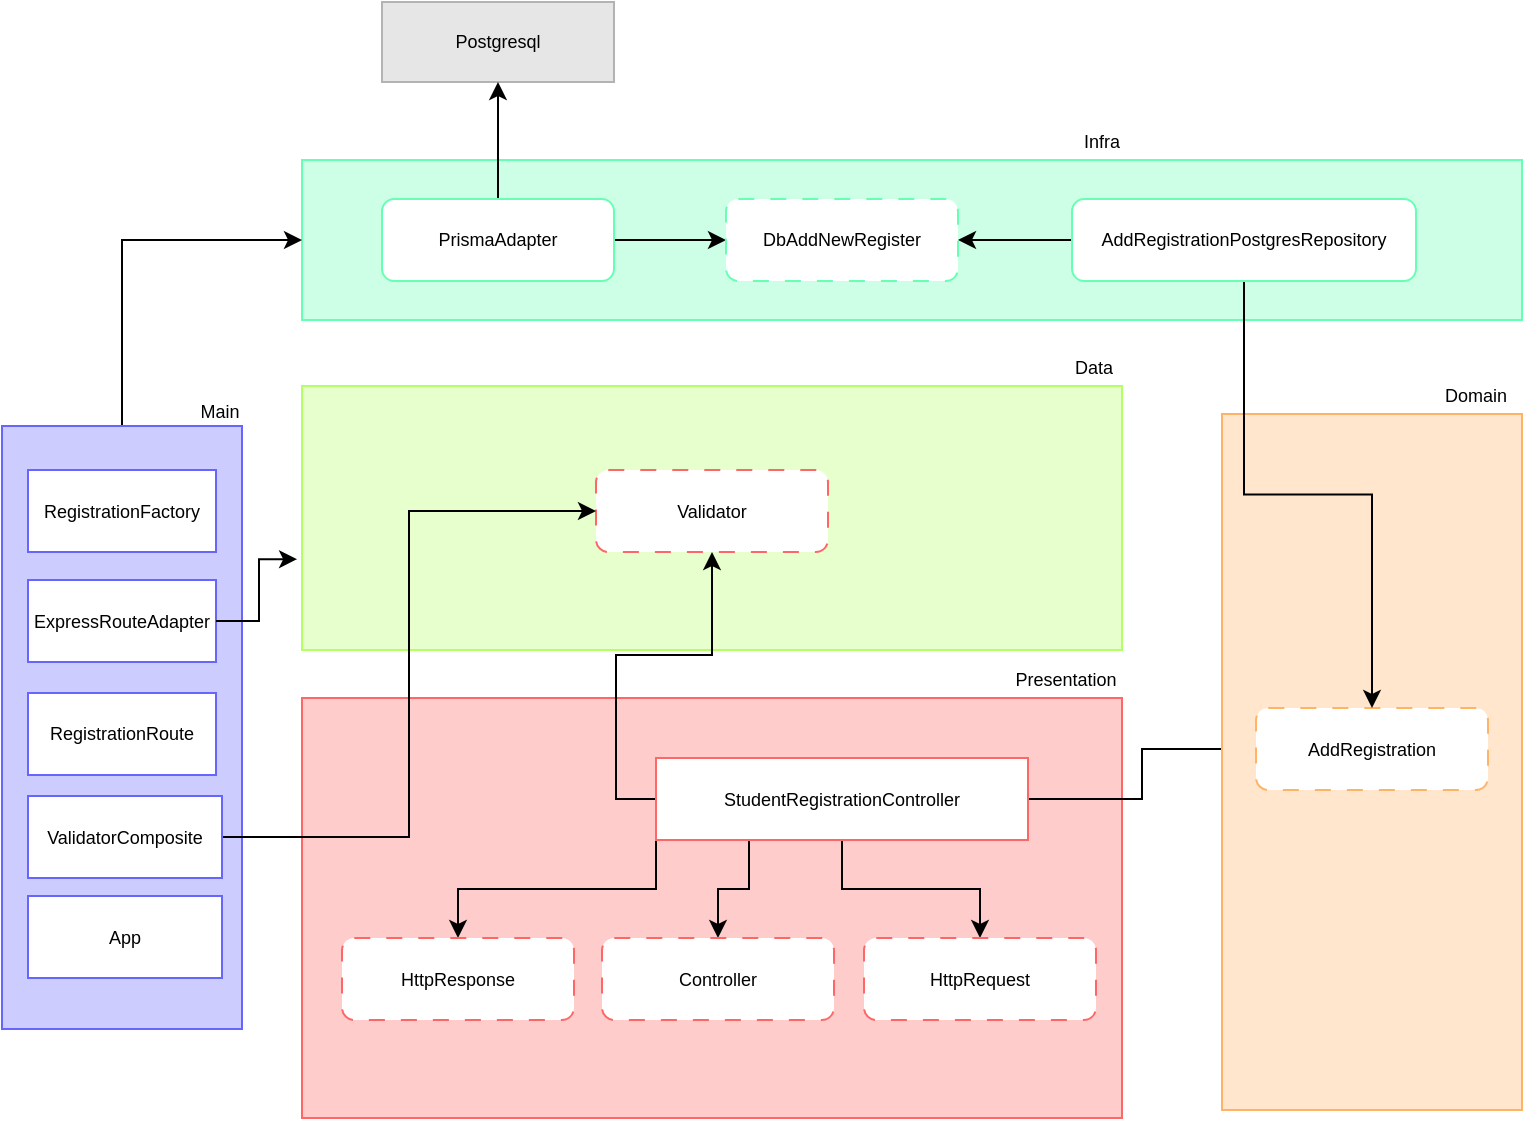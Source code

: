 <mxfile version="26.0.16">
  <diagram name="Página-1" id="nzoJ0zoiVqFb6M0lgzQ6">
    <mxGraphModel dx="1050" dy="522" grid="1" gridSize="10" guides="1" tooltips="1" connect="1" arrows="1" fold="1" page="1" pageScale="1" pageWidth="827" pageHeight="1169" math="0" shadow="0">
      <root>
        <mxCell id="0" />
        <mxCell id="1" parent="0" />
        <mxCell id="GkdRo9Q_jLjHv--C55q1-16" value="" style="rounded=0;whiteSpace=wrap;html=1;fillColor=#E6FFCC;strokeColor=#B3FF66;" parent="1" vertex="1">
          <mxGeometry x="170" y="221" width="410" height="132" as="geometry" />
        </mxCell>
        <mxCell id="GkdRo9Q_jLjHv--C55q1-1" value="" style="rounded=0;whiteSpace=wrap;html=1;fillColor=#FFCCCC;strokeColor=#FF6666;" parent="1" vertex="1">
          <mxGeometry x="170" y="377" width="410" height="210" as="geometry" />
        </mxCell>
        <mxCell id="GkdRo9Q_jLjHv--C55q1-2" value="Presentation" style="text;html=1;align=center;verticalAlign=middle;whiteSpace=wrap;rounded=0;fontSize=9;" parent="1" vertex="1">
          <mxGeometry x="522" y="353" width="60" height="30" as="geometry" />
        </mxCell>
        <mxCell id="GkdRo9Q_jLjHv--C55q1-6" style="edgeStyle=orthogonalEdgeStyle;rounded=0;orthogonalLoop=1;jettySize=auto;html=1;exitX=0.5;exitY=1;exitDx=0;exitDy=0;entryX=0.5;entryY=0;entryDx=0;entryDy=0;" parent="1" source="GkdRo9Q_jLjHv--C55q1-3" target="GkdRo9Q_jLjHv--C55q1-4" edge="1">
          <mxGeometry relative="1" as="geometry" />
        </mxCell>
        <mxCell id="GkdRo9Q_jLjHv--C55q1-7" style="edgeStyle=orthogonalEdgeStyle;rounded=0;orthogonalLoop=1;jettySize=auto;html=1;exitX=0.25;exitY=1;exitDx=0;exitDy=0;" parent="1" source="GkdRo9Q_jLjHv--C55q1-3" target="GkdRo9Q_jLjHv--C55q1-5" edge="1">
          <mxGeometry relative="1" as="geometry" />
        </mxCell>
        <mxCell id="GkdRo9Q_jLjHv--C55q1-12" style="edgeStyle=orthogonalEdgeStyle;rounded=0;orthogonalLoop=1;jettySize=auto;html=1;exitX=1;exitY=0.5;exitDx=0;exitDy=0;entryX=0;entryY=0.5;entryDx=0;entryDy=0;" parent="1" source="GkdRo9Q_jLjHv--C55q1-3" target="GkdRo9Q_jLjHv--C55q1-10" edge="1">
          <mxGeometry relative="1" as="geometry" />
        </mxCell>
        <mxCell id="GkdRo9Q_jLjHv--C55q1-15" style="edgeStyle=orthogonalEdgeStyle;rounded=0;orthogonalLoop=1;jettySize=auto;html=1;exitX=0;exitY=0.5;exitDx=0;exitDy=0;" parent="1" source="GkdRo9Q_jLjHv--C55q1-3" target="GkdRo9Q_jLjHv--C55q1-14" edge="1">
          <mxGeometry relative="1" as="geometry" />
        </mxCell>
        <mxCell id="Se1O21xH-78cykI3W3m1-1" style="edgeStyle=orthogonalEdgeStyle;rounded=0;orthogonalLoop=1;jettySize=auto;html=1;exitX=0;exitY=1;exitDx=0;exitDy=0;" parent="1" source="GkdRo9Q_jLjHv--C55q1-3" target="GkdRo9Q_jLjHv--C55q1-13" edge="1">
          <mxGeometry relative="1" as="geometry" />
        </mxCell>
        <mxCell id="GkdRo9Q_jLjHv--C55q1-3" value="StudentRegistrationController" style="rounded=0;whiteSpace=wrap;html=1;strokeColor=#FF6666;fontSize=9;" parent="1" vertex="1">
          <mxGeometry x="347" y="407" width="186" height="41" as="geometry" />
        </mxCell>
        <mxCell id="GkdRo9Q_jLjHv--C55q1-4" value="HttpRequest" style="rounded=1;whiteSpace=wrap;html=1;strokeColor=#FF6666;dashed=1;dashPattern=8 8;fontSize=9;" parent="1" vertex="1">
          <mxGeometry x="451" y="497" width="116" height="41" as="geometry" />
        </mxCell>
        <mxCell id="GkdRo9Q_jLjHv--C55q1-5" value="Controller" style="rounded=1;whiteSpace=wrap;html=1;strokeColor=#FF6666;dashed=1;dashPattern=8 8;fontSize=9;" parent="1" vertex="1">
          <mxGeometry x="320" y="497" width="116" height="41" as="geometry" />
        </mxCell>
        <mxCell id="GkdRo9Q_jLjHv--C55q1-8" value="" style="rounded=0;whiteSpace=wrap;html=1;fillColor=#FFE6CC;strokeColor=#FFB366;" parent="1" vertex="1">
          <mxGeometry x="630" y="235" width="150" height="348" as="geometry" />
        </mxCell>
        <mxCell id="GkdRo9Q_jLjHv--C55q1-9" value="Domain" style="text;html=1;align=center;verticalAlign=middle;whiteSpace=wrap;rounded=0;fontSize=9;" parent="1" vertex="1">
          <mxGeometry x="727" y="211" width="60" height="30" as="geometry" />
        </mxCell>
        <mxCell id="GkdRo9Q_jLjHv--C55q1-10" value="AddRegistration" style="rounded=1;whiteSpace=wrap;html=1;strokeColor=#FFB366;dashed=1;dashPattern=8 8;fontSize=9;" parent="1" vertex="1">
          <mxGeometry x="647" y="382" width="116" height="41" as="geometry" />
        </mxCell>
        <mxCell id="GkdRo9Q_jLjHv--C55q1-11" style="edgeStyle=orthogonalEdgeStyle;rounded=0;orthogonalLoop=1;jettySize=auto;html=1;exitX=0.5;exitY=1;exitDx=0;exitDy=0;" parent="1" source="GkdRo9Q_jLjHv--C55q1-10" target="GkdRo9Q_jLjHv--C55q1-10" edge="1">
          <mxGeometry relative="1" as="geometry" />
        </mxCell>
        <mxCell id="GkdRo9Q_jLjHv--C55q1-13" value="HttpResponse" style="rounded=1;whiteSpace=wrap;html=1;strokeColor=#FF6666;dashed=1;dashPattern=8 8;fontSize=9;" parent="1" vertex="1">
          <mxGeometry x="190" y="497" width="116" height="41" as="geometry" />
        </mxCell>
        <mxCell id="GkdRo9Q_jLjHv--C55q1-14" value="Validator" style="rounded=1;whiteSpace=wrap;html=1;strokeColor=#FF6666;dashed=1;dashPattern=8 8;fontSize=9;" parent="1" vertex="1">
          <mxGeometry x="317" y="263" width="116" height="41" as="geometry" />
        </mxCell>
        <mxCell id="GkdRo9Q_jLjHv--C55q1-17" value="Data" style="text;html=1;align=center;verticalAlign=middle;whiteSpace=wrap;rounded=0;fontSize=9;" parent="1" vertex="1">
          <mxGeometry x="536" y="197" width="60" height="30" as="geometry" />
        </mxCell>
        <mxCell id="GkdRo9Q_jLjHv--C55q1-26" value="" style="rounded=0;whiteSpace=wrap;html=1;fillColor=#CCFFE6;strokeColor=#66FFB3;" parent="1" vertex="1">
          <mxGeometry x="170" y="108" width="610" height="80" as="geometry" />
        </mxCell>
        <mxCell id="GkdRo9Q_jLjHv--C55q1-27" value="Infra" style="text;html=1;align=center;verticalAlign=middle;whiteSpace=wrap;rounded=0;fontSize=9;" parent="1" vertex="1">
          <mxGeometry x="540" y="84" width="60" height="30" as="geometry" />
        </mxCell>
        <mxCell id="GkdRo9Q_jLjHv--C55q1-29" style="edgeStyle=orthogonalEdgeStyle;rounded=0;orthogonalLoop=1;jettySize=auto;html=1;entryX=0.5;entryY=0;entryDx=0;entryDy=0;" parent="1" source="GkdRo9Q_jLjHv--C55q1-28" edge="1">
          <mxGeometry relative="1" as="geometry">
            <mxPoint x="248" y="236" as="targetPoint" />
          </mxGeometry>
        </mxCell>
        <mxCell id="GkdRo9Q_jLjHv--C55q1-31" style="edgeStyle=orthogonalEdgeStyle;rounded=0;orthogonalLoop=1;jettySize=auto;html=1;" parent="1" target="GkdRo9Q_jLjHv--C55q1-30" edge="1">
          <mxGeometry relative="1" as="geometry">
            <mxPoint x="251" y="127.5" as="sourcePoint" />
          </mxGeometry>
        </mxCell>
        <mxCell id="hhZkH0Q4IGWRKKojggkW-5" style="edgeStyle=orthogonalEdgeStyle;rounded=0;orthogonalLoop=1;jettySize=auto;html=1;exitX=0.5;exitY=1;exitDx=0;exitDy=0;entryX=0.5;entryY=0;entryDx=0;entryDy=0;" edge="1" parent="1" source="GkdRo9Q_jLjHv--C55q1-32" target="GkdRo9Q_jLjHv--C55q1-10">
          <mxGeometry relative="1" as="geometry" />
        </mxCell>
        <mxCell id="hhZkH0Q4IGWRKKojggkW-8" style="edgeStyle=orthogonalEdgeStyle;rounded=0;orthogonalLoop=1;jettySize=auto;html=1;entryX=1;entryY=0.5;entryDx=0;entryDy=0;" edge="1" parent="1" source="GkdRo9Q_jLjHv--C55q1-32" target="hhZkH0Q4IGWRKKojggkW-7">
          <mxGeometry relative="1" as="geometry" />
        </mxCell>
        <mxCell id="GkdRo9Q_jLjHv--C55q1-32" value="AddRegistrationPostgresRepository" style="rounded=1;whiteSpace=wrap;html=1;strokeColor=#66FFB3;fontSize=9;" parent="1" vertex="1">
          <mxGeometry x="555" y="127.5" width="172" height="41" as="geometry" />
        </mxCell>
        <mxCell id="GkdRo9Q_jLjHv--C55q1-34" value="Postgresql" style="rounded=0;whiteSpace=wrap;html=1;fillColor=#E6E6E6;strokeColor=#B3B3B3;fontSize=9;" parent="1" vertex="1">
          <mxGeometry x="210" y="29" width="116" height="40" as="geometry" />
        </mxCell>
        <mxCell id="GkdRo9Q_jLjHv--C55q1-45" style="edgeStyle=orthogonalEdgeStyle;rounded=0;orthogonalLoop=1;jettySize=auto;html=1;exitX=0.5;exitY=0;exitDx=0;exitDy=0;entryX=0;entryY=0.5;entryDx=0;entryDy=0;" parent="1" source="GkdRo9Q_jLjHv--C55q1-36" target="GkdRo9Q_jLjHv--C55q1-26" edge="1">
          <mxGeometry relative="1" as="geometry" />
        </mxCell>
        <mxCell id="GkdRo9Q_jLjHv--C55q1-36" value="" style="rounded=0;whiteSpace=wrap;html=1;fillColor=#CCCCFF;strokeColor=#6666FF;" parent="1" vertex="1">
          <mxGeometry x="20" y="241" width="120" height="301.5" as="geometry" />
        </mxCell>
        <mxCell id="GkdRo9Q_jLjHv--C55q1-37" value="Main" style="text;html=1;align=center;verticalAlign=middle;whiteSpace=wrap;rounded=0;fontSize=9;" parent="1" vertex="1">
          <mxGeometry x="99" y="219" width="60" height="30" as="geometry" />
        </mxCell>
        <mxCell id="GkdRo9Q_jLjHv--C55q1-38" value="RegistrationFactory" style="rounded=0;whiteSpace=wrap;html=1;strokeColor=#6666FF;fontSize=9;" parent="1" vertex="1">
          <mxGeometry x="33" y="263" width="94" height="41" as="geometry" />
        </mxCell>
        <mxCell id="GkdRo9Q_jLjHv--C55q1-39" value="ExpressRouteAdapter" style="rounded=0;whiteSpace=wrap;html=1;strokeColor=#6666FF;fontSize=9;" parent="1" vertex="1">
          <mxGeometry x="33" y="318" width="94" height="41" as="geometry" />
        </mxCell>
        <mxCell id="GkdRo9Q_jLjHv--C55q1-40" value="RegistrationRoute" style="rounded=0;whiteSpace=wrap;html=1;strokeColor=#6666FF;fontSize=9;" parent="1" vertex="1">
          <mxGeometry x="33" y="374.5" width="94" height="41" as="geometry" />
        </mxCell>
        <mxCell id="GkdRo9Q_jLjHv--C55q1-43" style="edgeStyle=orthogonalEdgeStyle;rounded=0;orthogonalLoop=1;jettySize=auto;html=1;exitX=1;exitY=0.5;exitDx=0;exitDy=0;entryX=0;entryY=0.5;entryDx=0;entryDy=0;" parent="1" source="GkdRo9Q_jLjHv--C55q1-41" target="GkdRo9Q_jLjHv--C55q1-14" edge="1">
          <mxGeometry relative="1" as="geometry" />
        </mxCell>
        <mxCell id="GkdRo9Q_jLjHv--C55q1-41" value="ValidatorComposite" style="rounded=0;whiteSpace=wrap;html=1;strokeColor=#6666FF;fontSize=9;" parent="1" vertex="1">
          <mxGeometry x="33" y="426" width="97" height="41" as="geometry" />
        </mxCell>
        <mxCell id="GkdRo9Q_jLjHv--C55q1-42" value="App" style="rounded=0;whiteSpace=wrap;html=1;strokeColor=#6666FF;fontSize=9;" parent="1" vertex="1">
          <mxGeometry x="33" y="476" width="97" height="41" as="geometry" />
        </mxCell>
        <mxCell id="GkdRo9Q_jLjHv--C55q1-44" style="edgeStyle=orthogonalEdgeStyle;rounded=0;orthogonalLoop=1;jettySize=auto;html=1;entryX=-0.006;entryY=0.656;entryDx=0;entryDy=0;entryPerimeter=0;" parent="1" source="GkdRo9Q_jLjHv--C55q1-39" target="GkdRo9Q_jLjHv--C55q1-16" edge="1">
          <mxGeometry relative="1" as="geometry" />
        </mxCell>
        <mxCell id="hhZkH0Q4IGWRKKojggkW-6" style="edgeStyle=orthogonalEdgeStyle;rounded=0;orthogonalLoop=1;jettySize=auto;html=1;" edge="1" parent="1" source="hhZkH0Q4IGWRKKojggkW-4" target="GkdRo9Q_jLjHv--C55q1-34">
          <mxGeometry relative="1" as="geometry" />
        </mxCell>
        <mxCell id="hhZkH0Q4IGWRKKojggkW-9" style="edgeStyle=orthogonalEdgeStyle;rounded=0;orthogonalLoop=1;jettySize=auto;html=1;entryX=0;entryY=0.5;entryDx=0;entryDy=0;" edge="1" parent="1" source="hhZkH0Q4IGWRKKojggkW-4" target="hhZkH0Q4IGWRKKojggkW-7">
          <mxGeometry relative="1" as="geometry" />
        </mxCell>
        <mxCell id="hhZkH0Q4IGWRKKojggkW-4" value="PrismaAdapter" style="rounded=1;whiteSpace=wrap;html=1;strokeColor=#66FFB3;fontSize=9;" vertex="1" parent="1">
          <mxGeometry x="210" y="127.5" width="116" height="41" as="geometry" />
        </mxCell>
        <mxCell id="hhZkH0Q4IGWRKKojggkW-7" value="DbAddNewRegister" style="rounded=1;whiteSpace=wrap;html=1;strokeColor=#66FFB3;fontSize=9;dashed=1;dashPattern=8 8;" vertex="1" parent="1">
          <mxGeometry x="382" y="127.5" width="116" height="41" as="geometry" />
        </mxCell>
      </root>
    </mxGraphModel>
  </diagram>
</mxfile>
